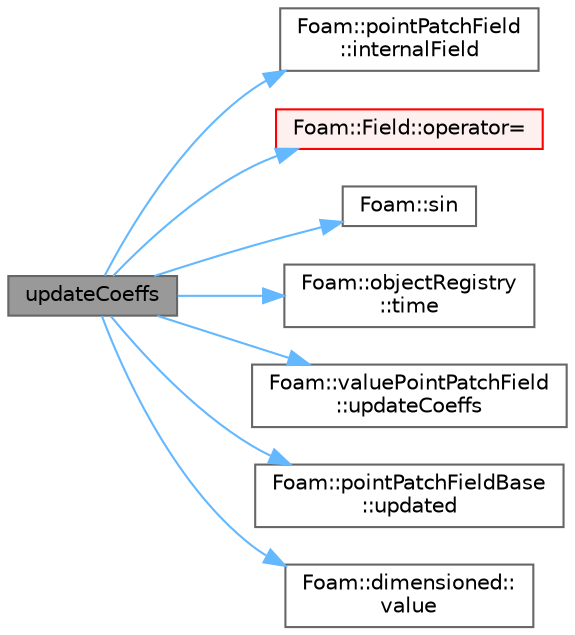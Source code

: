 digraph "updateCoeffs"
{
 // LATEX_PDF_SIZE
  bgcolor="transparent";
  edge [fontname=Helvetica,fontsize=10,labelfontname=Helvetica,labelfontsize=10];
  node [fontname=Helvetica,fontsize=10,shape=box,height=0.2,width=0.4];
  rankdir="LR";
  Node1 [id="Node000001",label="updateCoeffs",height=0.2,width=0.4,color="gray40", fillcolor="grey60", style="filled", fontcolor="black",tooltip=" "];
  Node1 -> Node2 [id="edge1_Node000001_Node000002",color="steelblue1",style="solid",tooltip=" "];
  Node2 [id="Node000002",label="Foam::pointPatchField\l::internalField",height=0.2,width=0.4,color="grey40", fillcolor="white", style="filled",URL="$classFoam_1_1pointPatchField.html#ac8f424bcfed3cf173ddccdd767fecdd3",tooltip=" "];
  Node1 -> Node3 [id="edge2_Node000001_Node000003",color="steelblue1",style="solid",tooltip=" "];
  Node3 [id="Node000003",label="Foam::Field::operator=",height=0.2,width=0.4,color="red", fillcolor="#FFF0F0", style="filled",URL="$classFoam_1_1Field.html#a4356fadebc9e59fb8189733d26c75605",tooltip=" "];
  Node1 -> Node5 [id="edge3_Node000001_Node000005",color="steelblue1",style="solid",tooltip=" "];
  Node5 [id="Node000005",label="Foam::sin",height=0.2,width=0.4,color="grey40", fillcolor="white", style="filled",URL="$namespaceFoam.html#a4517d680df5510934705011b30dcefa6",tooltip=" "];
  Node1 -> Node6 [id="edge4_Node000001_Node000006",color="steelblue1",style="solid",tooltip=" "];
  Node6 [id="Node000006",label="Foam::objectRegistry\l::time",height=0.2,width=0.4,color="grey40", fillcolor="white", style="filled",URL="$classFoam_1_1objectRegistry.html#a6da2efe24eb125ba12790511a42aa05c",tooltip=" "];
  Node1 -> Node7 [id="edge5_Node000001_Node000007",color="steelblue1",style="solid",tooltip=" "];
  Node7 [id="Node000007",label="Foam::valuePointPatchField\l::updateCoeffs",height=0.2,width=0.4,color="grey40", fillcolor="white", style="filled",URL="$classFoam_1_1valuePointPatchField.html#a7e24eafac629d3733181cd942d4c902f",tooltip=" "];
  Node1 -> Node8 [id="edge6_Node000001_Node000008",color="steelblue1",style="solid",tooltip=" "];
  Node8 [id="Node000008",label="Foam::pointPatchFieldBase\l::updated",height=0.2,width=0.4,color="grey40", fillcolor="white", style="filled",URL="$classFoam_1_1pointPatchFieldBase.html#ad0df50a43396a6a16cc64d689bf86bf7",tooltip=" "];
  Node1 -> Node9 [id="edge7_Node000001_Node000009",color="steelblue1",style="solid",tooltip=" "];
  Node9 [id="Node000009",label="Foam::dimensioned::\lvalue",height=0.2,width=0.4,color="grey40", fillcolor="white", style="filled",URL="$classFoam_1_1dimensioned.html#af1a3591c50ac2e14b0fdd2347bdb440a",tooltip=" "];
}
